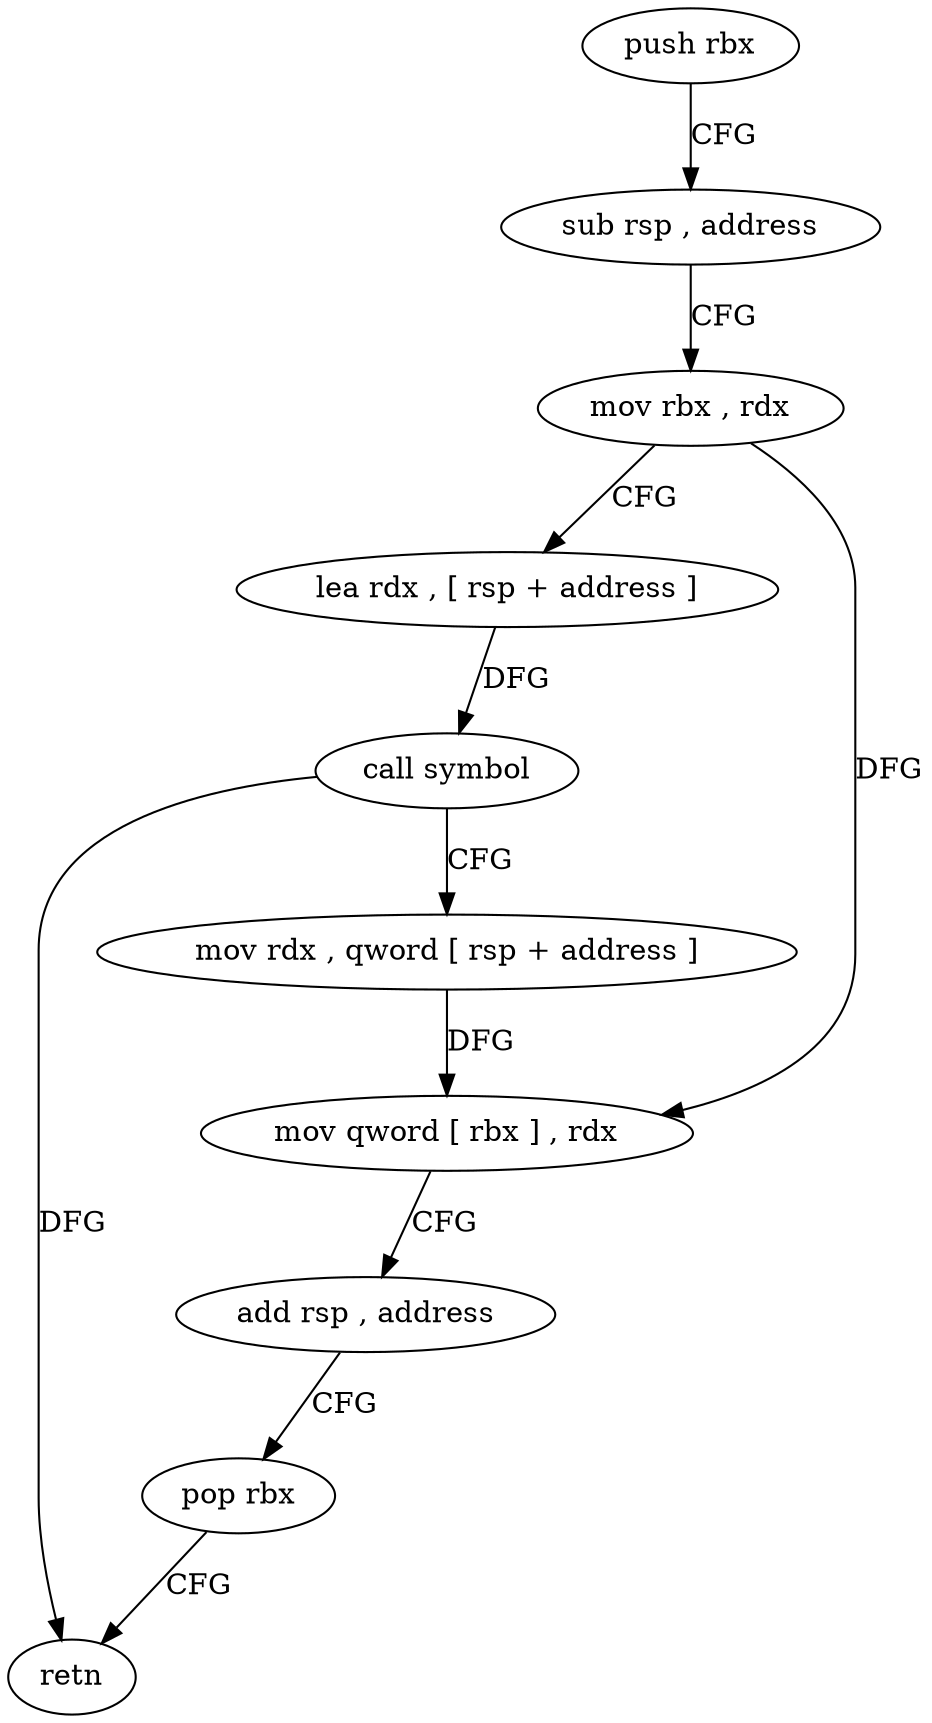 digraph "func" {
"4241448" [label = "push rbx" ]
"4241449" [label = "sub rsp , address" ]
"4241453" [label = "mov rbx , rdx" ]
"4241456" [label = "lea rdx , [ rsp + address ]" ]
"4241461" [label = "call symbol" ]
"4241466" [label = "mov rdx , qword [ rsp + address ]" ]
"4241471" [label = "mov qword [ rbx ] , rdx" ]
"4241474" [label = "add rsp , address" ]
"4241478" [label = "pop rbx" ]
"4241479" [label = "retn" ]
"4241448" -> "4241449" [ label = "CFG" ]
"4241449" -> "4241453" [ label = "CFG" ]
"4241453" -> "4241456" [ label = "CFG" ]
"4241453" -> "4241471" [ label = "DFG" ]
"4241456" -> "4241461" [ label = "DFG" ]
"4241461" -> "4241466" [ label = "CFG" ]
"4241461" -> "4241479" [ label = "DFG" ]
"4241466" -> "4241471" [ label = "DFG" ]
"4241471" -> "4241474" [ label = "CFG" ]
"4241474" -> "4241478" [ label = "CFG" ]
"4241478" -> "4241479" [ label = "CFG" ]
}
